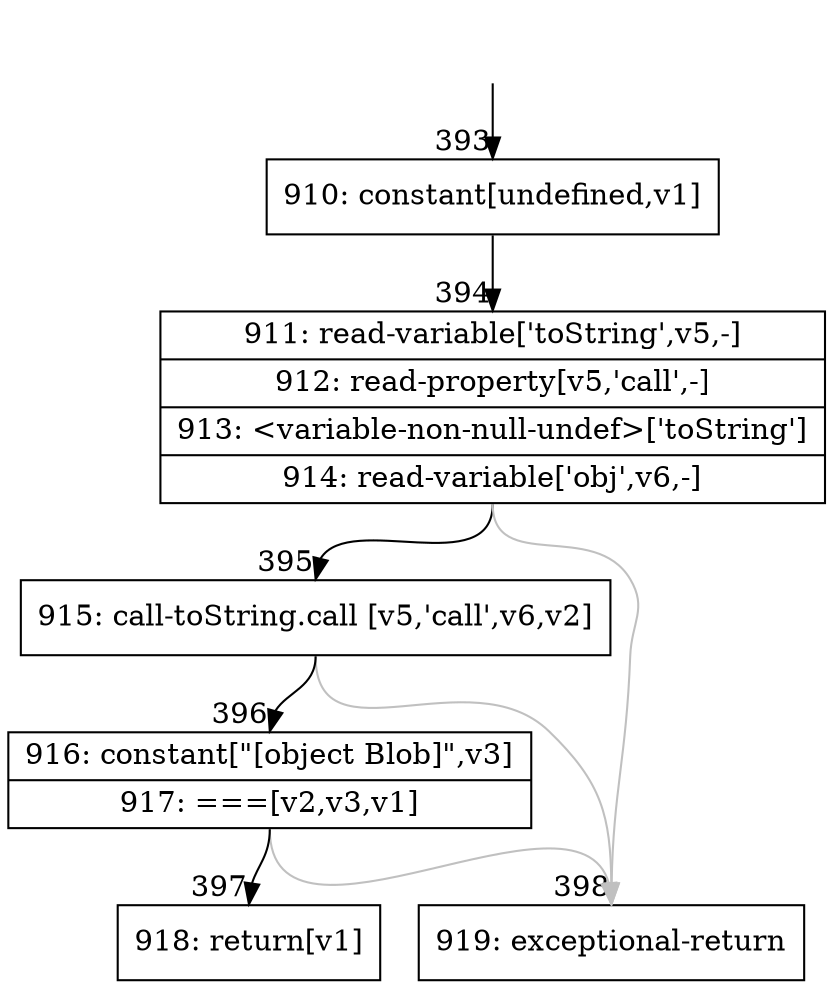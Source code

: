 digraph {
rankdir="TD"
BB_entry41[shape=none,label=""];
BB_entry41 -> BB393 [tailport=s, headport=n, headlabel="    393"]
BB393 [shape=record label="{910: constant[undefined,v1]}" ] 
BB393 -> BB394 [tailport=s, headport=n, headlabel="      394"]
BB394 [shape=record label="{911: read-variable['toString',v5,-]|912: read-property[v5,'call',-]|913: \<variable-non-null-undef\>['toString']|914: read-variable['obj',v6,-]}" ] 
BB394 -> BB395 [tailport=s, headport=n, headlabel="      395"]
BB394 -> BB398 [tailport=s, headport=n, color=gray, headlabel="      398"]
BB395 [shape=record label="{915: call-toString.call [v5,'call',v6,v2]}" ] 
BB395 -> BB396 [tailport=s, headport=n, headlabel="      396"]
BB395 -> BB398 [tailport=s, headport=n, color=gray]
BB396 [shape=record label="{916: constant[\"[object Blob]\",v3]|917: ===[v2,v3,v1]}" ] 
BB396 -> BB397 [tailport=s, headport=n, headlabel="      397"]
BB396 -> BB398 [tailport=s, headport=n, color=gray]
BB397 [shape=record label="{918: return[v1]}" ] 
BB398 [shape=record label="{919: exceptional-return}" ] 
//#$~ 726
}
